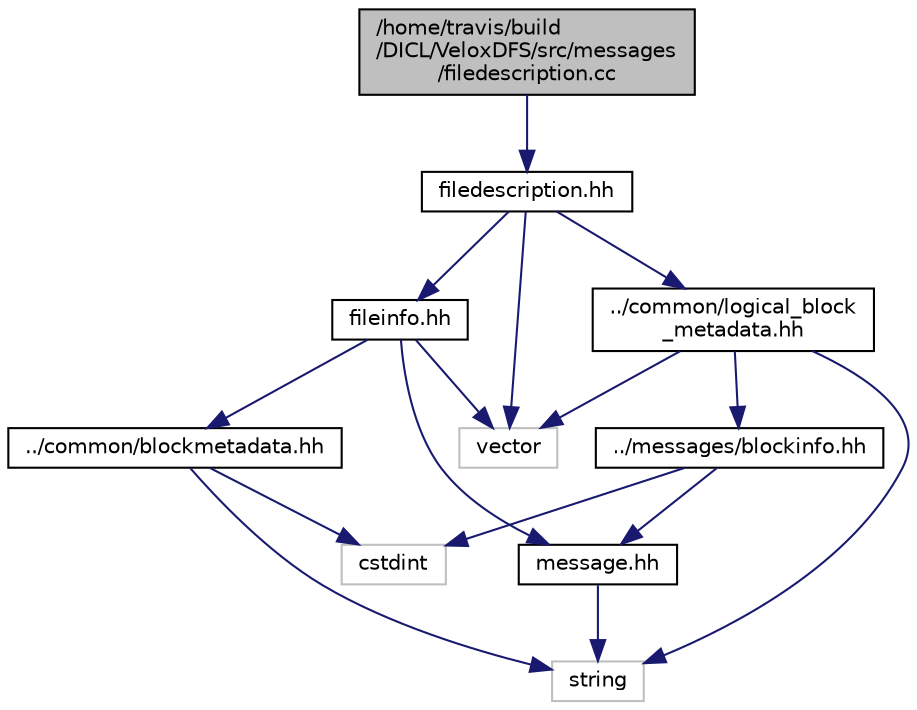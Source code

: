 digraph "/home/travis/build/DICL/VeloxDFS/src/messages/filedescription.cc"
{
  edge [fontname="Helvetica",fontsize="10",labelfontname="Helvetica",labelfontsize="10"];
  node [fontname="Helvetica",fontsize="10",shape=record];
  Node1 [label="/home/travis/build\l/DICL/VeloxDFS/src/messages\l/filedescription.cc",height=0.2,width=0.4,color="black", fillcolor="grey75", style="filled" fontcolor="black"];
  Node1 -> Node2 [color="midnightblue",fontsize="10",style="solid",fontname="Helvetica"];
  Node2 [label="filedescription.hh",height=0.2,width=0.4,color="black", fillcolor="white", style="filled",URL="$filedescription_8hh.html"];
  Node2 -> Node3 [color="midnightblue",fontsize="10",style="solid",fontname="Helvetica"];
  Node3 [label="fileinfo.hh",height=0.2,width=0.4,color="black", fillcolor="white", style="filled",URL="$fileinfo_8hh.html"];
  Node3 -> Node4 [color="midnightblue",fontsize="10",style="solid",fontname="Helvetica"];
  Node4 [label="message.hh",height=0.2,width=0.4,color="black", fillcolor="white", style="filled",URL="$message_8hh.html"];
  Node4 -> Node5 [color="midnightblue",fontsize="10",style="solid",fontname="Helvetica"];
  Node5 [label="string",height=0.2,width=0.4,color="grey75", fillcolor="white", style="filled"];
  Node3 -> Node6 [color="midnightblue",fontsize="10",style="solid",fontname="Helvetica"];
  Node6 [label="../common/blockmetadata.hh",height=0.2,width=0.4,color="black", fillcolor="white", style="filled",URL="$blockmetadata_8hh.html"];
  Node6 -> Node7 [color="midnightblue",fontsize="10",style="solid",fontname="Helvetica"];
  Node7 [label="cstdint",height=0.2,width=0.4,color="grey75", fillcolor="white", style="filled"];
  Node6 -> Node5 [color="midnightblue",fontsize="10",style="solid",fontname="Helvetica"];
  Node3 -> Node8 [color="midnightblue",fontsize="10",style="solid",fontname="Helvetica"];
  Node8 [label="vector",height=0.2,width=0.4,color="grey75", fillcolor="white", style="filled"];
  Node2 -> Node9 [color="midnightblue",fontsize="10",style="solid",fontname="Helvetica"];
  Node9 [label="../common/logical_block\l_metadata.hh",height=0.2,width=0.4,color="black", fillcolor="white", style="filled",URL="$logical__block__metadata_8hh.html"];
  Node9 -> Node10 [color="midnightblue",fontsize="10",style="solid",fontname="Helvetica"];
  Node10 [label="../messages/blockinfo.hh",height=0.2,width=0.4,color="black", fillcolor="white", style="filled",URL="$blockinfo_8hh.html"];
  Node10 -> Node4 [color="midnightblue",fontsize="10",style="solid",fontname="Helvetica"];
  Node10 -> Node7 [color="midnightblue",fontsize="10",style="solid",fontname="Helvetica"];
  Node9 -> Node8 [color="midnightblue",fontsize="10",style="solid",fontname="Helvetica"];
  Node9 -> Node5 [color="midnightblue",fontsize="10",style="solid",fontname="Helvetica"];
  Node2 -> Node8 [color="midnightblue",fontsize="10",style="solid",fontname="Helvetica"];
}
